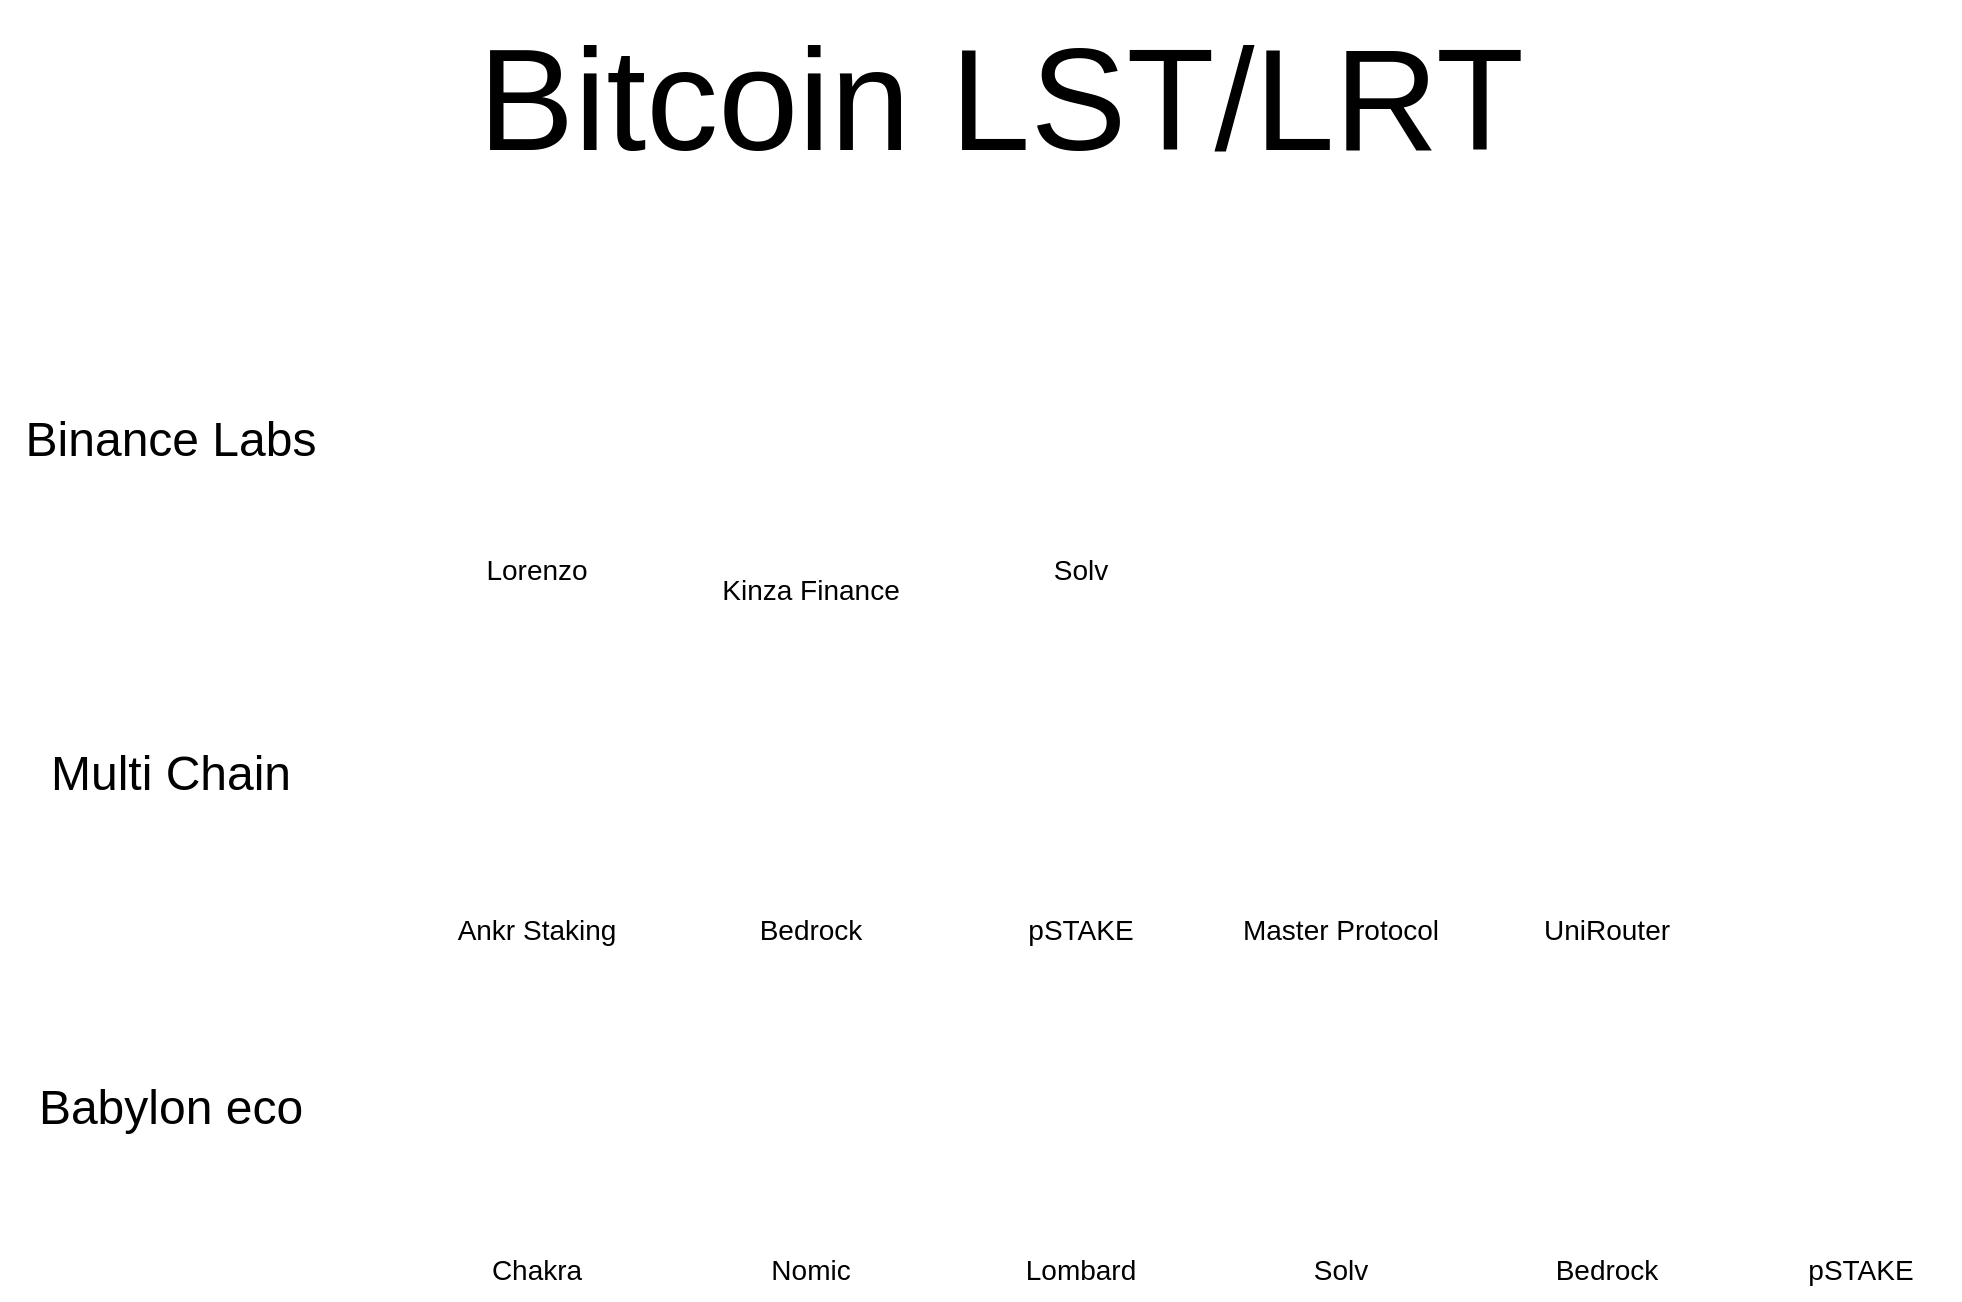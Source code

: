 <mxfile version="24.5.4" type="github">
  <diagram name="第 1 页" id="uyAbJPCU5nc3QQ5s_u8B">
    <mxGraphModel dx="984" dy="1135" grid="1" gridSize="10" guides="1" tooltips="1" connect="1" arrows="1" fold="1" page="1" pageScale="1" pageWidth="1169" pageHeight="827" math="0" shadow="0">
      <root>
        <mxCell id="0" />
        <mxCell id="1" parent="0" />
        <mxCell id="-fUd8mvjqW7z8OppA-Cu-4" value="" style="shape=image;verticalLabelPosition=bottom;labelBackgroundColor=default;verticalAlign=top;aspect=fixed;imageAspect=0;image=https://public.rootdata.com/images/b6/1709800626126.jpg;" vertex="1" parent="1">
          <mxGeometry x="248" y="260" width="100" height="100" as="geometry" />
        </mxCell>
        <mxCell id="-fUd8mvjqW7z8OppA-Cu-5" value="&lt;font style=&quot;font-size: 14px;&quot;&gt;Lorenzo&lt;/font&gt;" style="text;html=1;align=center;verticalAlign=middle;resizable=0;points=[];autosize=1;strokeColor=none;fillColor=none;" vertex="1" parent="1">
          <mxGeometry x="263" y="360" width="70" height="30" as="geometry" />
        </mxCell>
        <mxCell id="-fUd8mvjqW7z8OppA-Cu-6" value="" style="shape=image;verticalLabelPosition=bottom;labelBackgroundColor=default;verticalAlign=top;aspect=fixed;imageAspect=0;image=https://public.rootdata.com/images/b6/1714634065091.jpg;" vertex="1" parent="1">
          <mxGeometry x="385" y="440" width="100" height="100" as="geometry" />
        </mxCell>
        <mxCell id="-fUd8mvjqW7z8OppA-Cu-8" value="" style="shape=image;verticalLabelPosition=bottom;labelBackgroundColor=default;verticalAlign=top;aspect=fixed;imageAspect=0;image=https://public.rootdata.com/images/b6/1718536314113.jpg;" vertex="1" parent="1">
          <mxGeometry x="520" y="610" width="100" height="100" as="geometry" />
        </mxCell>
        <mxCell id="-fUd8mvjqW7z8OppA-Cu-9" value="&lt;span style=&quot;font-size: 14px;&quot;&gt;Lombard&lt;/span&gt;" style="text;html=1;align=center;verticalAlign=middle;resizable=0;points=[];autosize=1;strokeColor=none;fillColor=none;" vertex="1" parent="1">
          <mxGeometry x="530" y="710" width="80" height="30" as="geometry" />
        </mxCell>
        <mxCell id="-fUd8mvjqW7z8OppA-Cu-13" value="" style="shape=image;verticalLabelPosition=bottom;labelBackgroundColor=default;verticalAlign=top;aspect=fixed;imageAspect=0;image=https://public.rootdata.com/images/b17/1666493879216.jpg;" vertex="1" parent="1">
          <mxGeometry x="520" y="440" width="100" height="100" as="geometry" />
        </mxCell>
        <mxCell id="-fUd8mvjqW7z8OppA-Cu-14" value="&lt;span style=&quot;font-size: 14px;&quot;&gt;pSTAKE&lt;/span&gt;" style="text;html=1;align=center;verticalAlign=middle;resizable=0;points=[];autosize=1;strokeColor=none;fillColor=none;" vertex="1" parent="1">
          <mxGeometry x="530" y="540" width="80" height="30" as="geometry" />
        </mxCell>
        <mxCell id="-fUd8mvjqW7z8OppA-Cu-15" value="" style="shape=image;verticalLabelPosition=bottom;labelBackgroundColor=default;verticalAlign=top;aspect=fixed;imageAspect=0;image=https://public.rootdata.com/images/b6/1713920915911.jpg;" vertex="1" parent="1">
          <mxGeometry x="520" y="260" width="100" height="100" as="geometry" />
        </mxCell>
        <mxCell id="-fUd8mvjqW7z8OppA-Cu-16" value="&lt;span style=&quot;font-size: 14px;&quot;&gt;Solv&lt;/span&gt;" style="text;html=1;align=center;verticalAlign=middle;resizable=0;points=[];autosize=1;strokeColor=none;fillColor=none;" vertex="1" parent="1">
          <mxGeometry x="545" y="360" width="50" height="30" as="geometry" />
        </mxCell>
        <mxCell id="-fUd8mvjqW7z8OppA-Cu-17" value="" style="shape=image;verticalLabelPosition=bottom;labelBackgroundColor=default;verticalAlign=top;aspect=fixed;imageAspect=0;image=https://pbs.twimg.com/profile_images/1653070292024168448/0Itcm4uC_400x400.jpg;" vertex="1" parent="1">
          <mxGeometry x="248" y="440" width="100" height="100" as="geometry" />
        </mxCell>
        <mxCell id="-fUd8mvjqW7z8OppA-Cu-18" value="&lt;font style=&quot;font-size: 14px;&quot;&gt;Ankr Staking&lt;/font&gt;" style="text;html=1;align=center;verticalAlign=middle;resizable=0;points=[];autosize=1;strokeColor=none;fillColor=none;" vertex="1" parent="1">
          <mxGeometry x="248" y="540" width="100" height="30" as="geometry" />
        </mxCell>
        <mxCell id="-fUd8mvjqW7z8OppA-Cu-19" value="" style="shape=image;verticalLabelPosition=bottom;labelBackgroundColor=default;verticalAlign=top;aspect=fixed;imageAspect=0;image=https://pbs.twimg.com/profile_images/1767834956510998528/R1CpB_Vn_400x400.jpg;" vertex="1" parent="1">
          <mxGeometry x="780" y="435" width="105" height="105" as="geometry" />
        </mxCell>
        <mxCell id="-fUd8mvjqW7z8OppA-Cu-20" value="&lt;span style=&quot;font-size: 14px;&quot;&gt;UniRouter&lt;/span&gt;" style="text;html=1;align=center;verticalAlign=middle;resizable=0;points=[];autosize=1;strokeColor=none;fillColor=none;" vertex="1" parent="1">
          <mxGeometry x="787.5" y="540" width="90" height="30" as="geometry" />
        </mxCell>
        <mxCell id="-fUd8mvjqW7z8OppA-Cu-21" value="" style="shape=image;verticalLabelPosition=bottom;labelBackgroundColor=default;verticalAlign=top;aspect=fixed;imageAspect=0;image=https://pbs.twimg.com/profile_images/1758483815830532097/KielJ7DY_400x400.jpg;" vertex="1" parent="1">
          <mxGeometry x="650" y="440" width="100" height="100" as="geometry" />
        </mxCell>
        <mxCell id="-fUd8mvjqW7z8OppA-Cu-22" value="&lt;span style=&quot;font-size: 14px;&quot;&gt;Master Protocol&lt;/span&gt;" style="text;html=1;align=center;verticalAlign=middle;resizable=0;points=[];autosize=1;strokeColor=none;fillColor=none;" vertex="1" parent="1">
          <mxGeometry x="640" y="540" width="120" height="30" as="geometry" />
        </mxCell>
        <mxCell id="-fUd8mvjqW7z8OppA-Cu-25" value="" style="shape=image;verticalLabelPosition=bottom;labelBackgroundColor=default;verticalAlign=top;aspect=fixed;imageAspect=0;image=https://pbs.twimg.com/profile_images/1743294053247307776/UG7myCUz_400x400.jpg;" vertex="1" parent="1">
          <mxGeometry x="385" y="268" width="100" height="100" as="geometry" />
        </mxCell>
        <mxCell id="-fUd8mvjqW7z8OppA-Cu-27" value="&lt;span style=&quot;font-size: 14px;&quot;&gt;Kinza Finance&lt;/span&gt;" style="text;html=1;align=center;verticalAlign=middle;resizable=0;points=[];autosize=1;strokeColor=none;fillColor=none;" vertex="1" parent="1">
          <mxGeometry x="380" y="369.5" width="110" height="30" as="geometry" />
        </mxCell>
        <mxCell id="-fUd8mvjqW7z8OppA-Cu-28" value="&lt;font style=&quot;font-size: 24px;&quot;&gt;Binance Labs&lt;/font&gt;" style="text;html=1;align=center;verticalAlign=middle;resizable=0;points=[];autosize=1;strokeColor=none;fillColor=none;" vertex="1" parent="1">
          <mxGeometry x="30" y="290" width="170" height="40" as="geometry" />
        </mxCell>
        <mxCell id="-fUd8mvjqW7z8OppA-Cu-29" value="&lt;font style=&quot;font-size: 24px;&quot;&gt;Multi Chain&lt;/font&gt;" style="text;html=1;align=center;verticalAlign=middle;resizable=0;points=[];autosize=1;strokeColor=none;fillColor=none;" vertex="1" parent="1">
          <mxGeometry x="45" y="457" width="140" height="40" as="geometry" />
        </mxCell>
        <mxCell id="-fUd8mvjqW7z8OppA-Cu-30" value="&lt;font style=&quot;font-size: 24px;&quot;&gt;Babylon eco&lt;/font&gt;" style="text;html=1;align=center;verticalAlign=middle;resizable=0;points=[];autosize=1;strokeColor=none;fillColor=none;" vertex="1" parent="1">
          <mxGeometry x="35" y="623.5" width="160" height="40" as="geometry" />
        </mxCell>
        <mxCell id="-fUd8mvjqW7z8OppA-Cu-31" value="" style="shape=image;verticalLabelPosition=bottom;labelBackgroundColor=default;verticalAlign=top;aspect=fixed;imageAspect=0;image=https://public.rootdata.com/images/b12/1698909190184.jpg;" vertex="1" parent="1">
          <mxGeometry x="385" y="610" width="100" height="100" as="geometry" />
        </mxCell>
        <mxCell id="-fUd8mvjqW7z8OppA-Cu-34" value="&lt;span style=&quot;font-size: 14px;&quot;&gt;Nomic&lt;/span&gt;" style="text;html=1;align=center;verticalAlign=middle;resizable=0;points=[];autosize=1;strokeColor=none;fillColor=none;" vertex="1" parent="1">
          <mxGeometry x="405" y="710" width="60" height="30" as="geometry" />
        </mxCell>
        <mxCell id="-fUd8mvjqW7z8OppA-Cu-35" value="" style="shape=image;verticalLabelPosition=bottom;labelBackgroundColor=default;verticalAlign=top;aspect=fixed;imageAspect=0;image=https://pbs.twimg.com/profile_images/1761648811527884800/6aUHq4w2_400x400.jpg;" vertex="1" parent="1">
          <mxGeometry x="248" y="610" width="100" height="100" as="geometry" />
        </mxCell>
        <mxCell id="-fUd8mvjqW7z8OppA-Cu-36" value="&lt;span style=&quot;font-size: 14px;&quot;&gt;Chakra&lt;/span&gt;" style="text;html=1;align=center;verticalAlign=middle;resizable=0;points=[];autosize=1;strokeColor=none;fillColor=none;" vertex="1" parent="1">
          <mxGeometry x="263" y="710" width="70" height="30" as="geometry" />
        </mxCell>
        <mxCell id="-fUd8mvjqW7z8OppA-Cu-37" value="" style="shape=image;verticalLabelPosition=bottom;labelBackgroundColor=default;verticalAlign=top;aspect=fixed;imageAspect=0;image=https://public.rootdata.com/images/b6/1713920915911.jpg;" vertex="1" parent="1">
          <mxGeometry x="650" y="610" width="100" height="100" as="geometry" />
        </mxCell>
        <mxCell id="-fUd8mvjqW7z8OppA-Cu-38" value="&lt;span style=&quot;font-size: 14px;&quot;&gt;Solv&lt;/span&gt;" style="text;html=1;align=center;verticalAlign=middle;resizable=0;points=[];autosize=1;strokeColor=none;fillColor=none;" vertex="1" parent="1">
          <mxGeometry x="675" y="710" width="50" height="30" as="geometry" />
        </mxCell>
        <mxCell id="-fUd8mvjqW7z8OppA-Cu-39" value="&lt;font style=&quot;font-size: 14px;&quot;&gt;Bedrock&lt;/font&gt;" style="text;html=1;align=center;verticalAlign=middle;resizable=0;points=[];autosize=1;strokeColor=none;fillColor=none;" vertex="1" parent="1">
          <mxGeometry x="400" y="540" width="70" height="30" as="geometry" />
        </mxCell>
        <mxCell id="-fUd8mvjqW7z8OppA-Cu-40" value="" style="shape=image;verticalLabelPosition=bottom;labelBackgroundColor=default;verticalAlign=top;aspect=fixed;imageAspect=0;image=https://public.rootdata.com/images/b6/1714634065091.jpg;" vertex="1" parent="1">
          <mxGeometry x="782.5" y="610" width="100" height="100" as="geometry" />
        </mxCell>
        <mxCell id="-fUd8mvjqW7z8OppA-Cu-41" value="&lt;font style=&quot;font-size: 14px;&quot;&gt;Bedrock&lt;/font&gt;" style="text;html=1;align=center;verticalAlign=middle;resizable=0;points=[];autosize=1;strokeColor=none;fillColor=none;" vertex="1" parent="1">
          <mxGeometry x="797.5" y="710" width="70" height="30" as="geometry" />
        </mxCell>
        <mxCell id="-fUd8mvjqW7z8OppA-Cu-42" value="" style="shape=image;verticalLabelPosition=bottom;labelBackgroundColor=default;verticalAlign=top;aspect=fixed;imageAspect=0;image=https://public.rootdata.com/images/b17/1666493879216.jpg;" vertex="1" parent="1">
          <mxGeometry x="910" y="610" width="100" height="100" as="geometry" />
        </mxCell>
        <mxCell id="-fUd8mvjqW7z8OppA-Cu-43" value="&lt;span style=&quot;font-size: 14px;&quot;&gt;pSTAKE&lt;/span&gt;" style="text;html=1;align=center;verticalAlign=middle;resizable=0;points=[];autosize=1;strokeColor=none;fillColor=none;" vertex="1" parent="1">
          <mxGeometry x="920" y="710" width="80" height="30" as="geometry" />
        </mxCell>
        <mxCell id="-fUd8mvjqW7z8OppA-Cu-44" value="&lt;font style=&quot;font-size: 72px;&quot;&gt;Bitcoin LST/LRT&lt;/font&gt;" style="text;html=1;align=center;verticalAlign=middle;resizable=0;points=[];autosize=1;strokeColor=none;fillColor=none;" vertex="1" parent="1">
          <mxGeometry x="255" y="90" width="550" height="100" as="geometry" />
        </mxCell>
      </root>
    </mxGraphModel>
  </diagram>
</mxfile>
